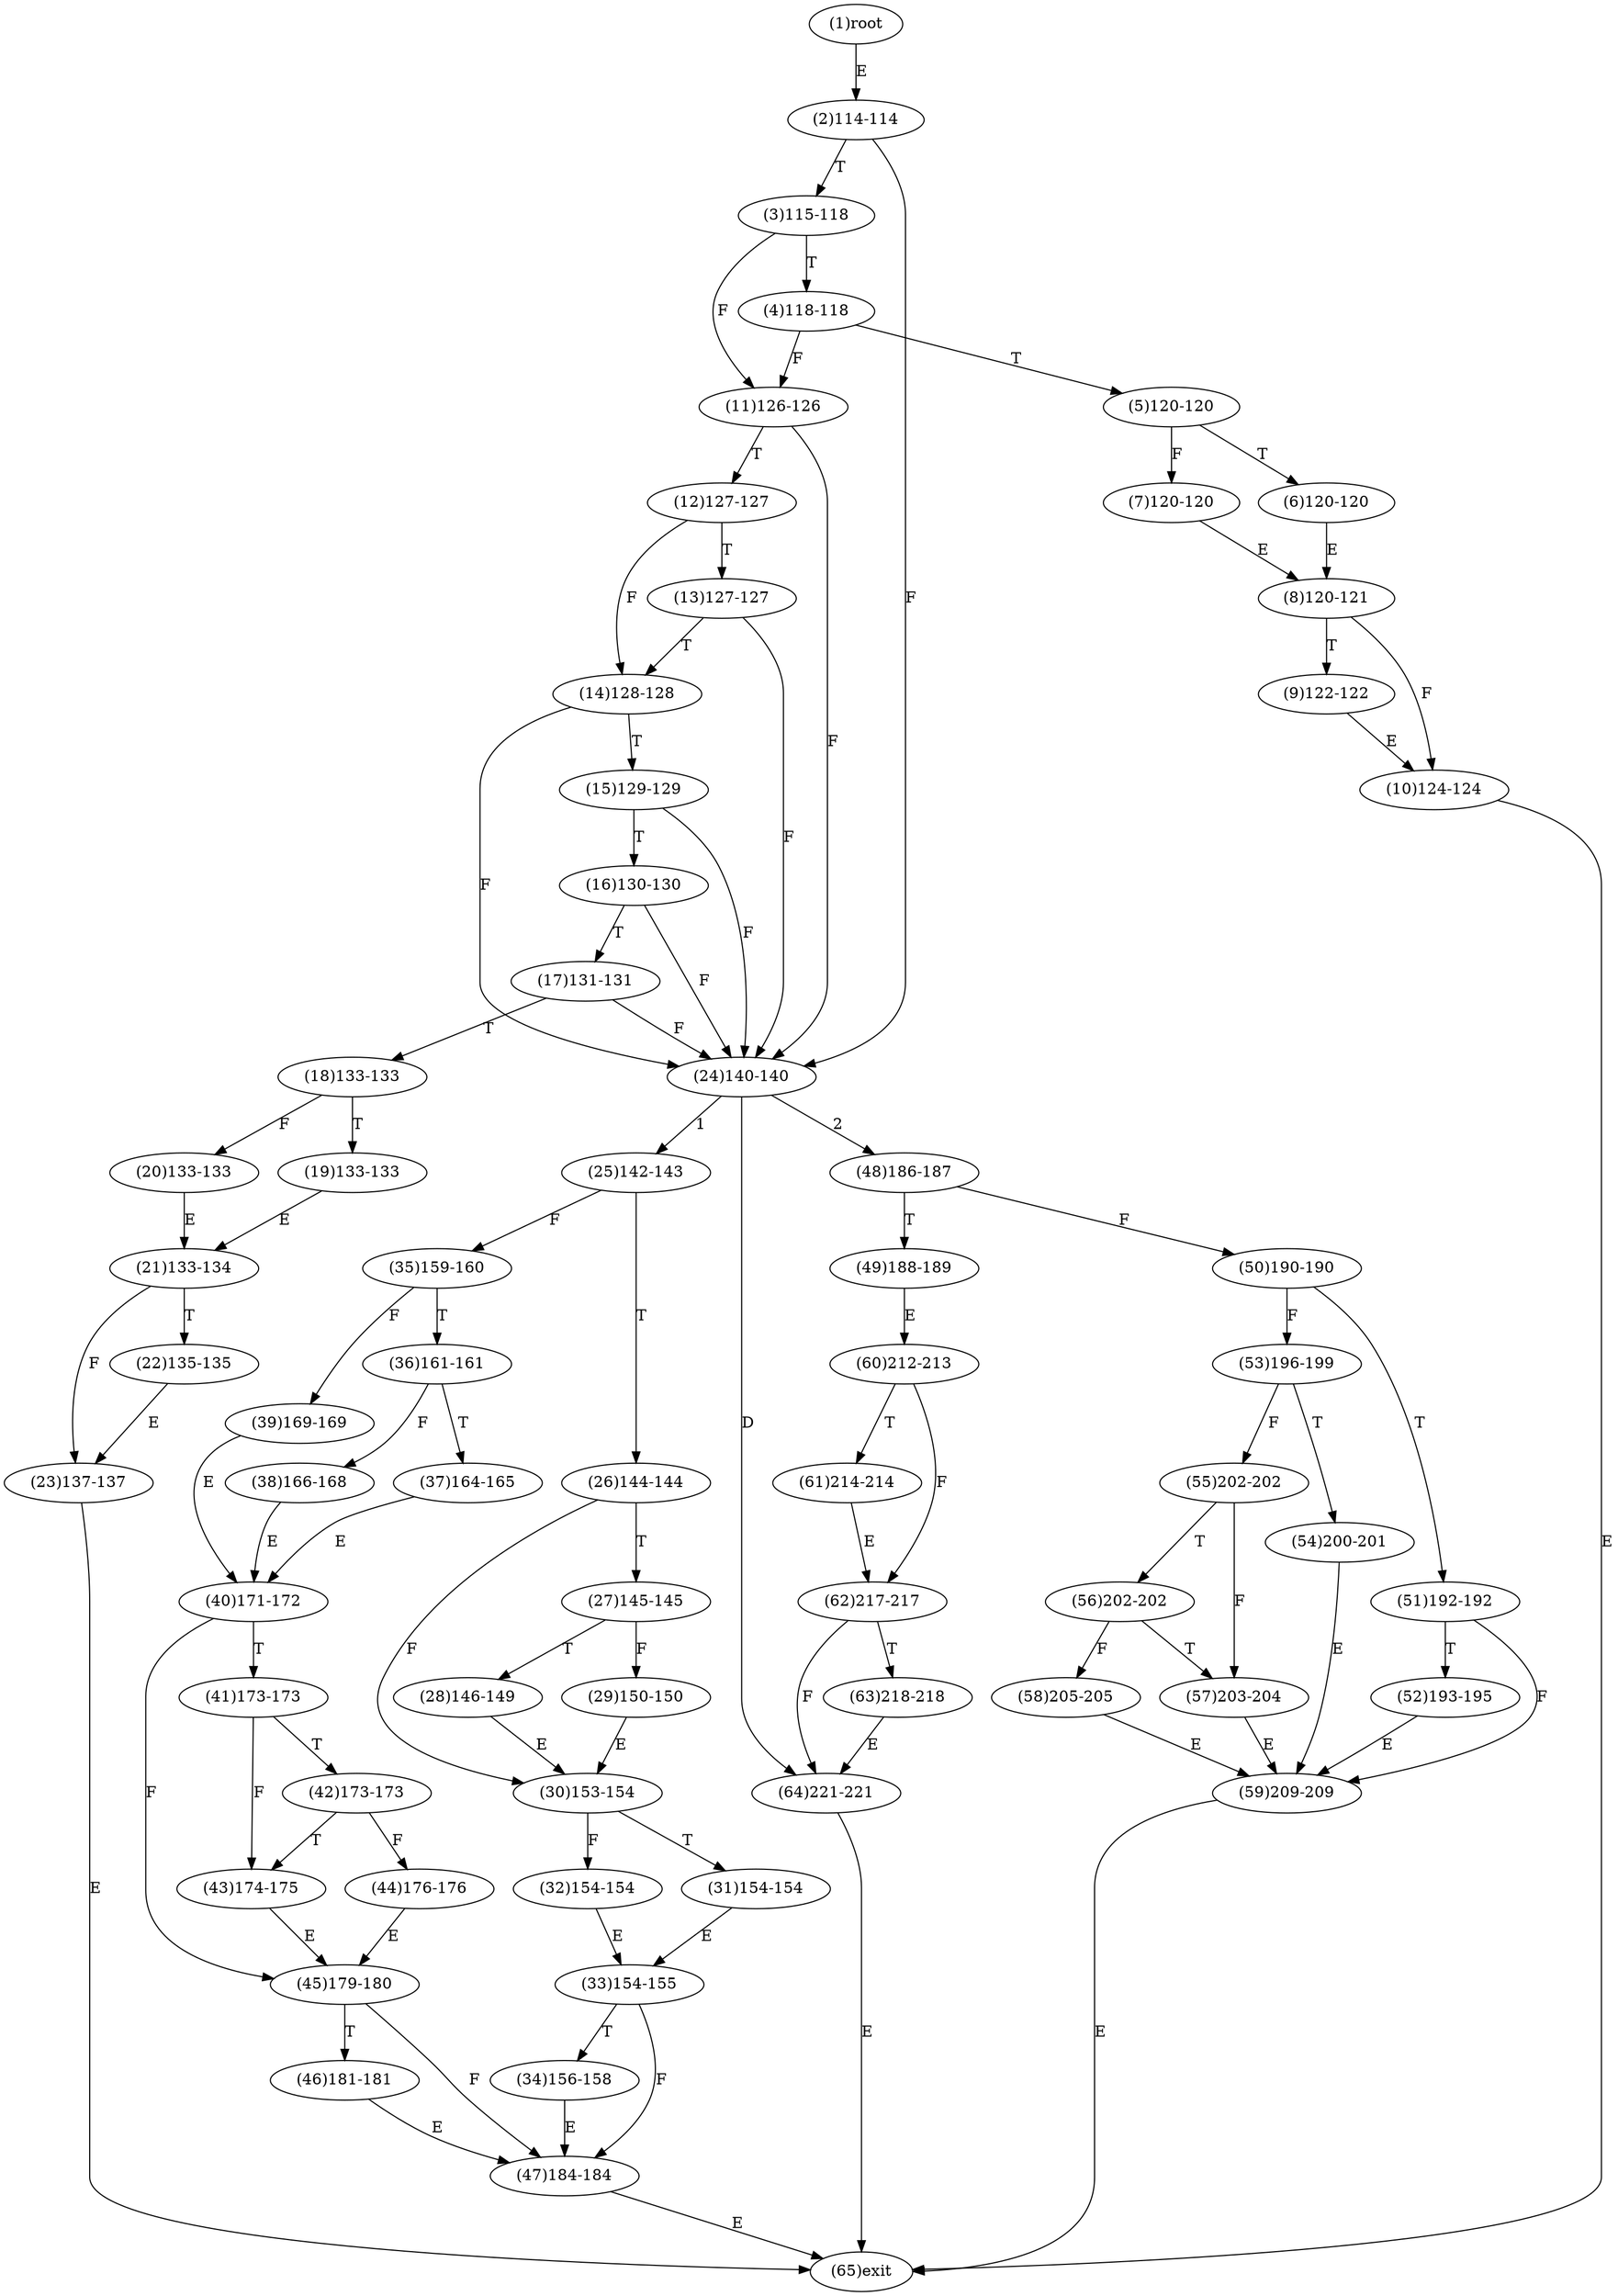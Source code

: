 digraph "" { 
1[ label="(1)root"];
2[ label="(2)114-114"];
3[ label="(3)115-118"];
4[ label="(4)118-118"];
5[ label="(5)120-120"];
6[ label="(6)120-120"];
7[ label="(7)120-120"];
8[ label="(8)120-121"];
9[ label="(9)122-122"];
10[ label="(10)124-124"];
11[ label="(11)126-126"];
12[ label="(12)127-127"];
13[ label="(13)127-127"];
14[ label="(14)128-128"];
15[ label="(15)129-129"];
17[ label="(17)131-131"];
16[ label="(16)130-130"];
19[ label="(19)133-133"];
18[ label="(18)133-133"];
21[ label="(21)133-134"];
20[ label="(20)133-133"];
23[ label="(23)137-137"];
22[ label="(22)135-135"];
25[ label="(25)142-143"];
24[ label="(24)140-140"];
27[ label="(27)145-145"];
26[ label="(26)144-144"];
29[ label="(29)150-150"];
28[ label="(28)146-149"];
31[ label="(31)154-154"];
30[ label="(30)153-154"];
34[ label="(34)156-158"];
35[ label="(35)159-160"];
32[ label="(32)154-154"];
33[ label="(33)154-155"];
38[ label="(38)166-168"];
39[ label="(39)169-169"];
36[ label="(36)161-161"];
37[ label="(37)164-165"];
42[ label="(42)173-173"];
43[ label="(43)174-175"];
40[ label="(40)171-172"];
41[ label="(41)173-173"];
46[ label="(46)181-181"];
47[ label="(47)184-184"];
44[ label="(44)176-176"];
45[ label="(45)179-180"];
51[ label="(51)192-192"];
50[ label="(50)190-190"];
49[ label="(49)188-189"];
48[ label="(48)186-187"];
55[ label="(55)202-202"];
54[ label="(54)200-201"];
53[ label="(53)196-199"];
52[ label="(52)193-195"];
59[ label="(59)209-209"];
58[ label="(58)205-205"];
57[ label="(57)203-204"];
56[ label="(56)202-202"];
63[ label="(63)218-218"];
62[ label="(62)217-217"];
61[ label="(61)214-214"];
60[ label="(60)212-213"];
64[ label="(64)221-221"];
65[ label="(65)exit"];
1->2[ label="E"];
2->24[ label="F"];
2->3[ label="T"];
3->11[ label="F"];
3->4[ label="T"];
4->11[ label="F"];
4->5[ label="T"];
5->7[ label="F"];
5->6[ label="T"];
6->8[ label="E"];
7->8[ label="E"];
8->10[ label="F"];
8->9[ label="T"];
9->10[ label="E"];
10->65[ label="E"];
11->24[ label="F"];
11->12[ label="T"];
12->14[ label="F"];
12->13[ label="T"];
13->24[ label="F"];
13->14[ label="T"];
14->24[ label="F"];
14->15[ label="T"];
15->24[ label="F"];
15->16[ label="T"];
16->24[ label="F"];
16->17[ label="T"];
17->24[ label="F"];
17->18[ label="T"];
18->20[ label="F"];
18->19[ label="T"];
19->21[ label="E"];
20->21[ label="E"];
21->23[ label="F"];
21->22[ label="T"];
22->23[ label="E"];
23->65[ label="E"];
24->25[ label="1"];
24->48[ label="2"];
24->64[ label="D"];
25->35[ label="F"];
25->26[ label="T"];
26->30[ label="F"];
26->27[ label="T"];
27->29[ label="F"];
27->28[ label="T"];
28->30[ label="E"];
29->30[ label="E"];
30->32[ label="F"];
30->31[ label="T"];
31->33[ label="E"];
32->33[ label="E"];
33->47[ label="F"];
33->34[ label="T"];
34->47[ label="E"];
35->39[ label="F"];
35->36[ label="T"];
36->38[ label="F"];
36->37[ label="T"];
37->40[ label="E"];
38->40[ label="E"];
39->40[ label="E"];
40->45[ label="F"];
40->41[ label="T"];
41->43[ label="F"];
41->42[ label="T"];
42->44[ label="F"];
42->43[ label="T"];
43->45[ label="E"];
44->45[ label="E"];
45->47[ label="F"];
45->46[ label="T"];
46->47[ label="E"];
47->65[ label="E"];
48->50[ label="F"];
48->49[ label="T"];
49->60[ label="E"];
50->53[ label="F"];
50->51[ label="T"];
51->59[ label="F"];
51->52[ label="T"];
52->59[ label="E"];
53->55[ label="F"];
53->54[ label="T"];
54->59[ label="E"];
55->57[ label="F"];
55->56[ label="T"];
56->58[ label="F"];
56->57[ label="T"];
57->59[ label="E"];
58->59[ label="E"];
59->65[ label="E"];
60->62[ label="F"];
60->61[ label="T"];
61->62[ label="E"];
62->64[ label="F"];
62->63[ label="T"];
63->64[ label="E"];
64->65[ label="E"];
}